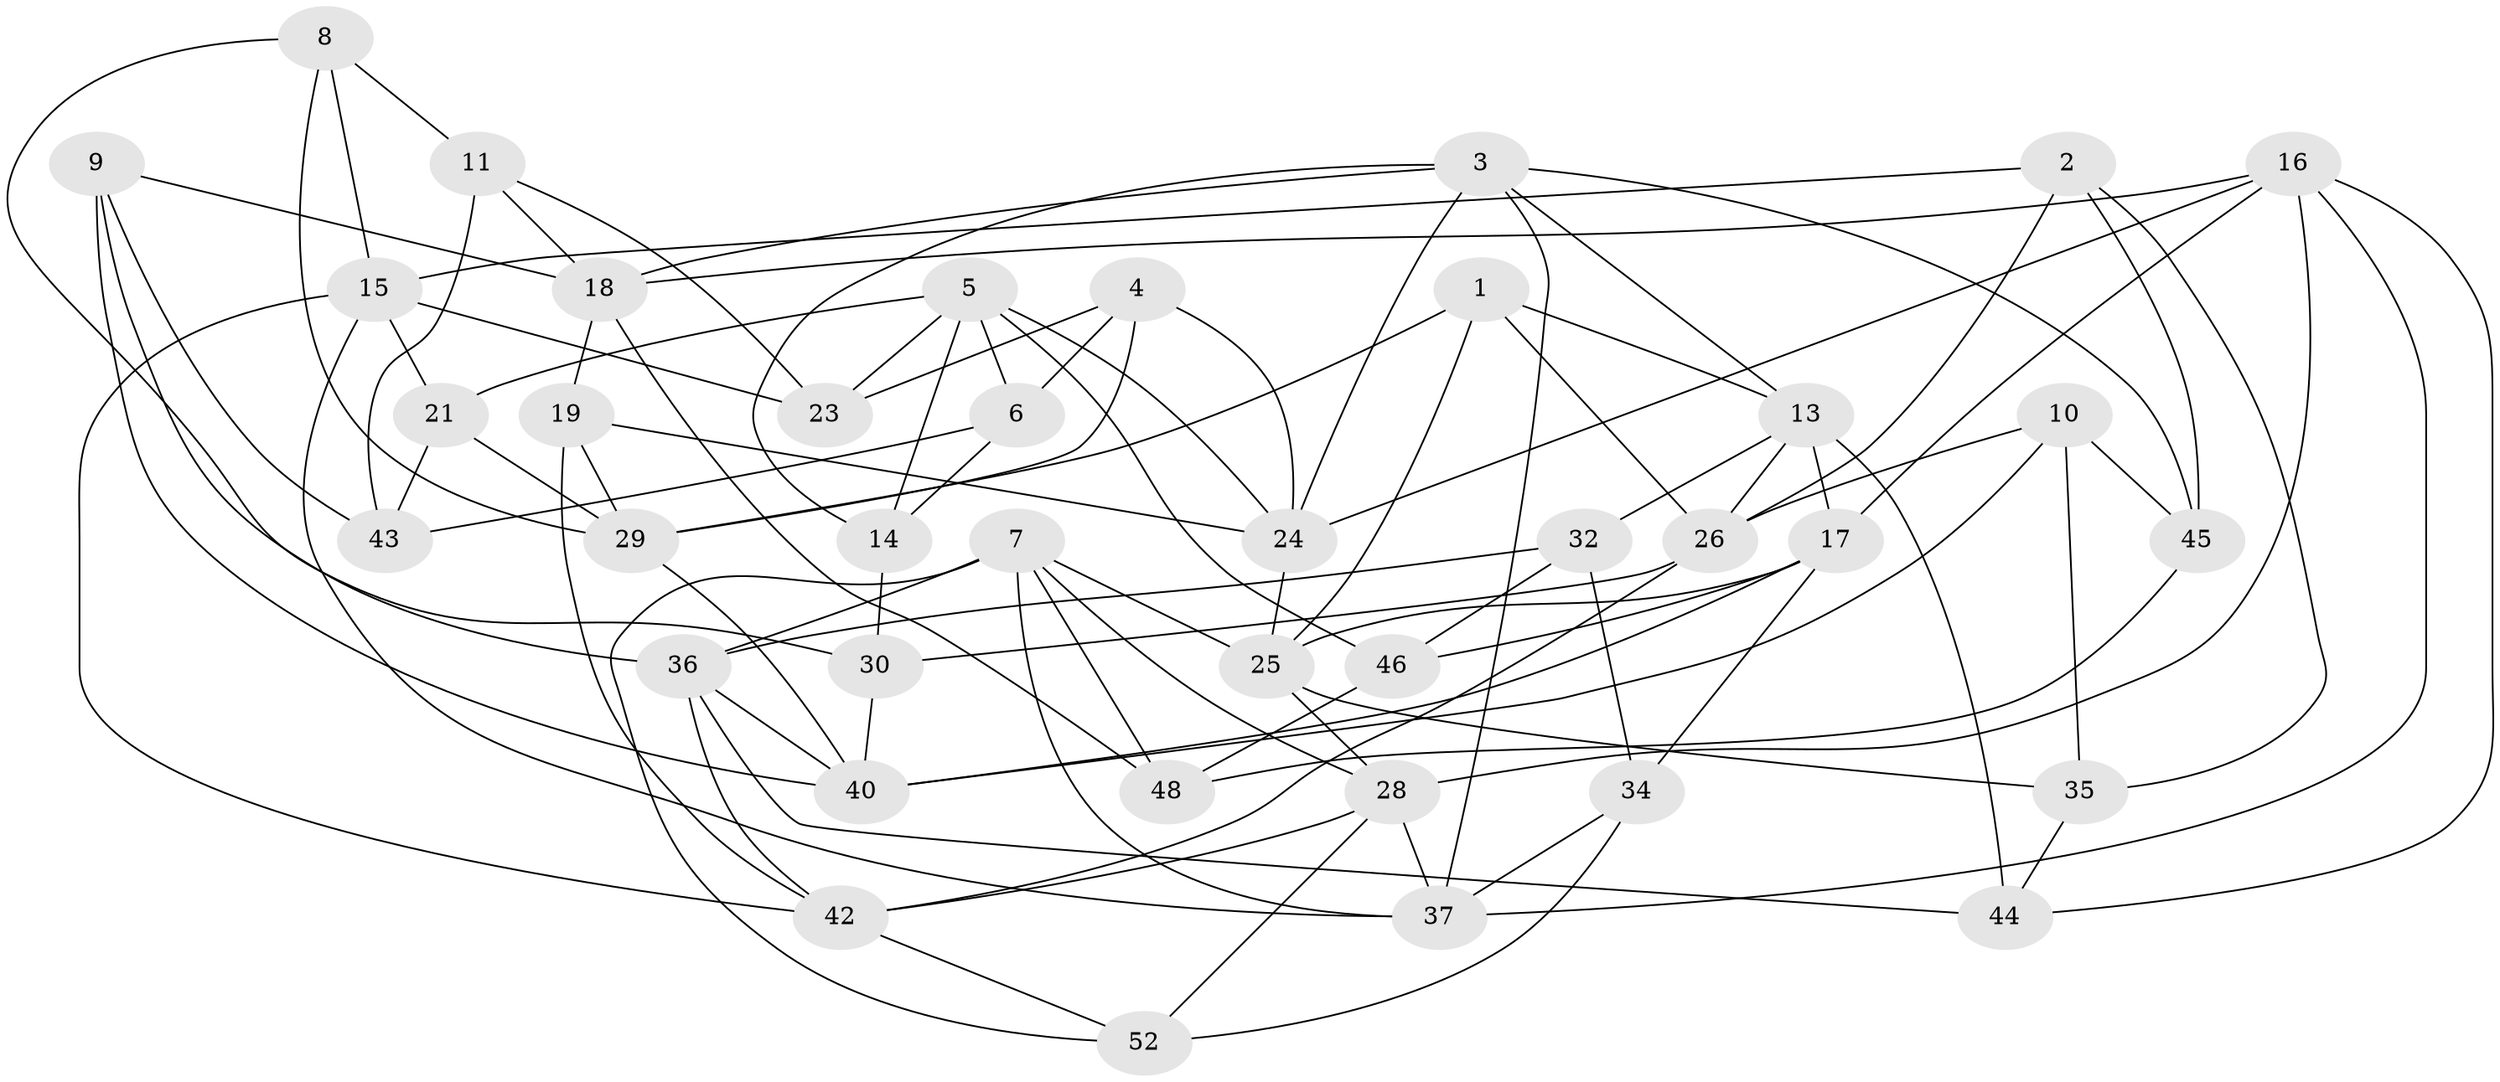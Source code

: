 // Generated by graph-tools (version 1.1) at 2025/24/03/03/25 07:24:30]
// undirected, 39 vertices, 95 edges
graph export_dot {
graph [start="1"]
  node [color=gray90,style=filled];
  1;
  2;
  3 [super="+12"];
  4;
  5 [super="+50"];
  6;
  7 [super="+33"];
  8;
  9;
  10;
  11;
  13 [super="+27"];
  14;
  15 [super="+31"];
  16 [super="+54"];
  17 [super="+20"];
  18 [super="+22"];
  19;
  21;
  23;
  24 [super="+41"];
  25 [super="+38"];
  26 [super="+51"];
  28 [super="+39"];
  29 [super="+49"];
  30;
  32;
  34;
  35;
  36 [super="+56"];
  37 [super="+47"];
  40 [super="+53"];
  42 [super="+55"];
  43;
  44;
  45;
  46;
  48;
  52;
  1 -- 25;
  1 -- 29;
  1 -- 13;
  1 -- 26;
  2 -- 26;
  2 -- 35;
  2 -- 45;
  2 -- 15;
  3 -- 14;
  3 -- 24;
  3 -- 18;
  3 -- 13;
  3 -- 45;
  3 -- 37;
  4 -- 23;
  4 -- 6;
  4 -- 29;
  4 -- 24;
  5 -- 46;
  5 -- 6;
  5 -- 21;
  5 -- 14;
  5 -- 23;
  5 -- 24;
  6 -- 14;
  6 -- 43;
  7 -- 36;
  7 -- 52;
  7 -- 48;
  7 -- 25;
  7 -- 37;
  7 -- 28;
  8 -- 29;
  8 -- 30;
  8 -- 11;
  8 -- 15;
  9 -- 43;
  9 -- 40;
  9 -- 18;
  9 -- 36;
  10 -- 45;
  10 -- 35;
  10 -- 40;
  10 -- 26;
  11 -- 23;
  11 -- 43;
  11 -- 18;
  13 -- 17;
  13 -- 26;
  13 -- 32;
  13 -- 44;
  14 -- 30;
  15 -- 23;
  15 -- 42;
  15 -- 21;
  15 -- 37;
  16 -- 28;
  16 -- 44;
  16 -- 37;
  16 -- 17;
  16 -- 18;
  16 -- 24;
  17 -- 25;
  17 -- 40;
  17 -- 34;
  17 -- 46;
  18 -- 48;
  18 -- 19;
  19 -- 29;
  19 -- 42;
  19 -- 24;
  21 -- 43;
  21 -- 29;
  24 -- 25;
  25 -- 35;
  25 -- 28;
  26 -- 30;
  26 -- 42;
  28 -- 52;
  28 -- 42;
  28 -- 37;
  29 -- 40;
  30 -- 40;
  32 -- 34;
  32 -- 46;
  32 -- 36;
  34 -- 52;
  34 -- 37;
  35 -- 44;
  36 -- 40;
  36 -- 44;
  36 -- 42;
  42 -- 52;
  45 -- 48;
  46 -- 48;
}
